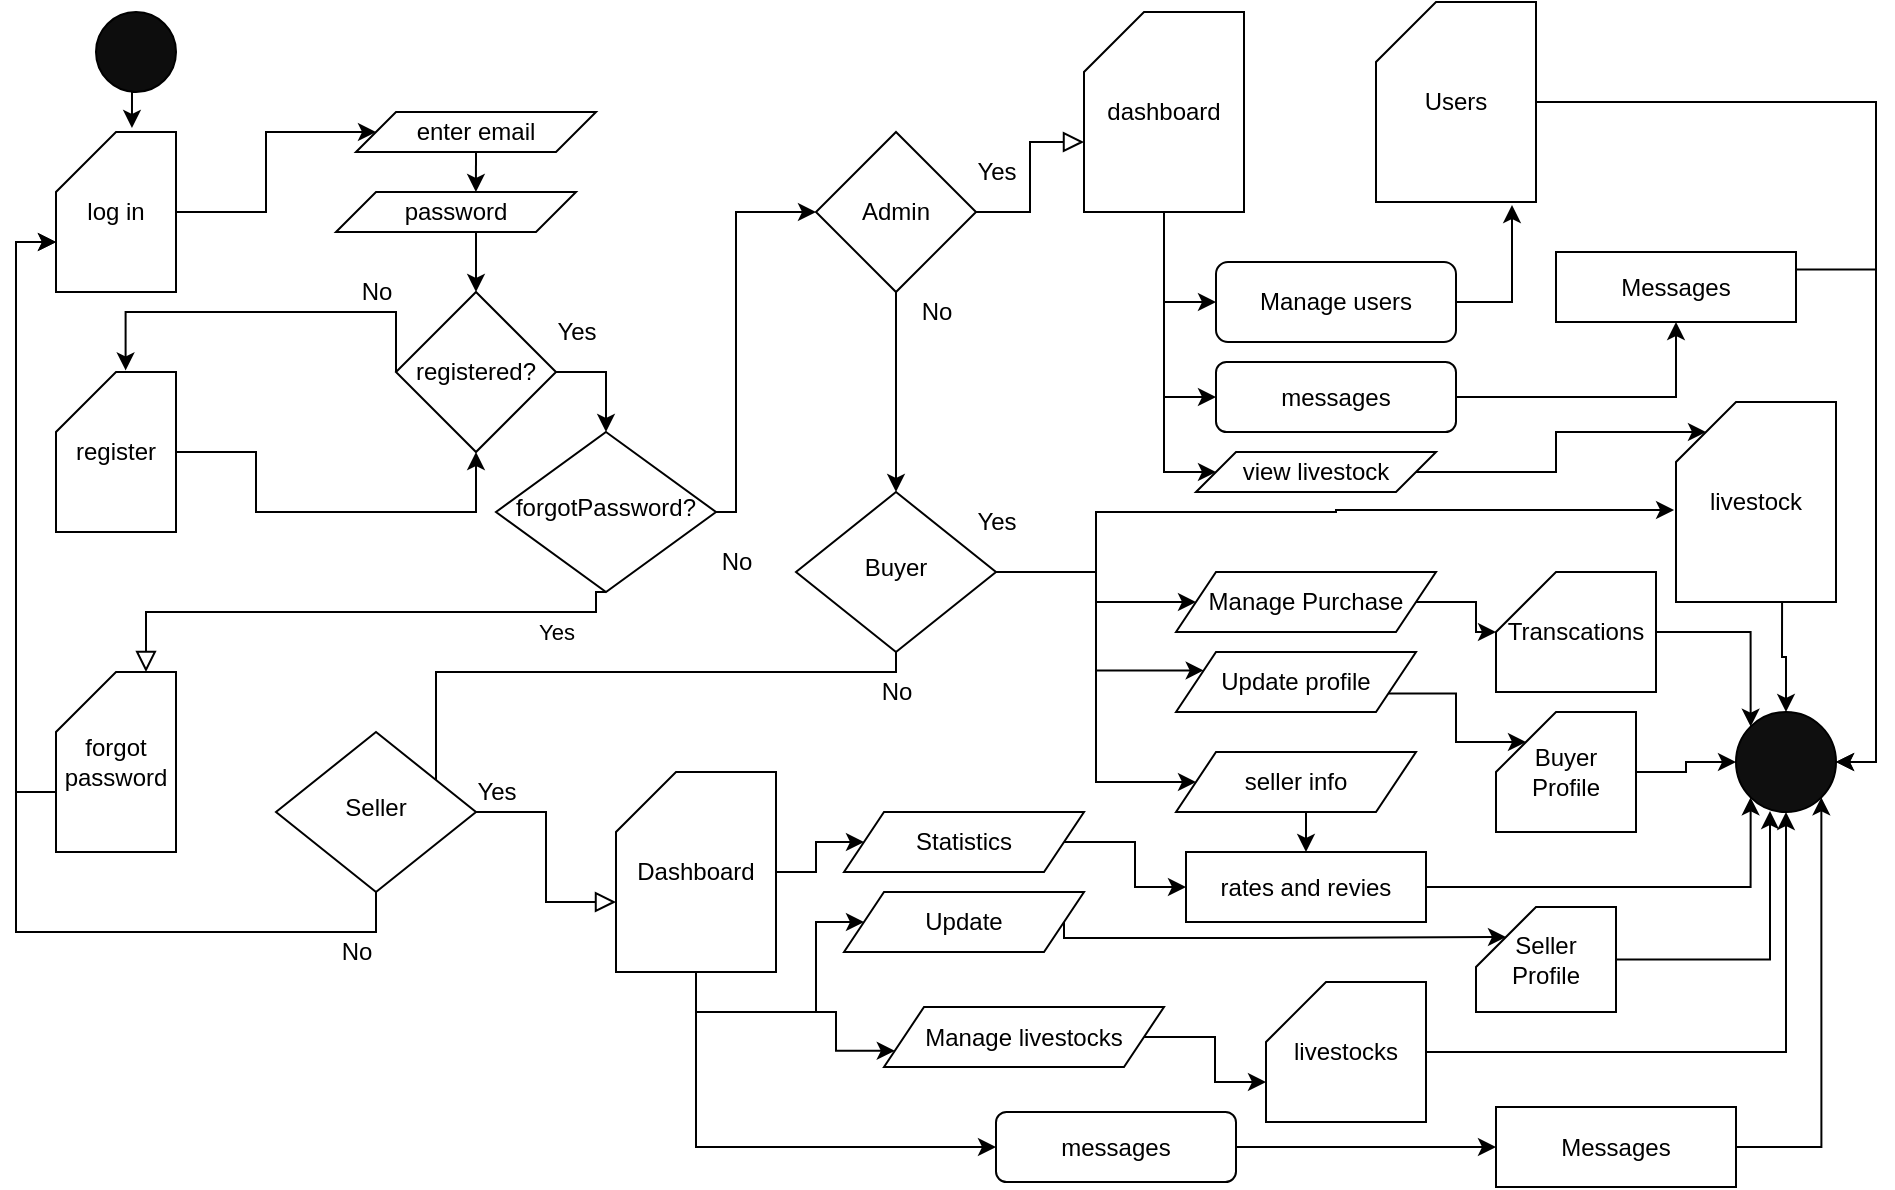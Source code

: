 <mxfile version="20.8.4" type="github">
  <diagram id="C5RBs43oDa-KdzZeNtuy" name="Page-1">
    <mxGraphModel dx="2021" dy="1817" grid="1" gridSize="10" guides="1" tooltips="1" connect="1" arrows="1" fold="1" page="1" pageScale="1" pageWidth="827" pageHeight="1169" math="0" shadow="0">
      <root>
        <mxCell id="WIyWlLk6GJQsqaUBKTNV-0" />
        <mxCell id="WIyWlLk6GJQsqaUBKTNV-1" parent="WIyWlLk6GJQsqaUBKTNV-0" />
        <mxCell id="WIyWlLk6GJQsqaUBKTNV-4" value="Yes" style="rounded=0;html=1;jettySize=auto;orthogonalLoop=1;fontSize=11;endArrow=block;endFill=0;endSize=8;strokeWidth=1;shadow=0;labelBackgroundColor=none;edgeStyle=orthogonalEdgeStyle;exitX=0.5;exitY=1;exitDx=0;exitDy=0;entryX=0;entryY=0;entryDx=45;entryDy=0;entryPerimeter=0;" parent="WIyWlLk6GJQsqaUBKTNV-1" source="WIyWlLk6GJQsqaUBKTNV-6" target="cfvunwlI__XYZbPNiBIo-22" edge="1">
          <mxGeometry x="-0.741" y="10" relative="1" as="geometry">
            <mxPoint as="offset" />
            <Array as="points">
              <mxPoint x="130" y="300" />
              <mxPoint x="-95" y="300" />
            </Array>
          </mxGeometry>
        </mxCell>
        <mxCell id="WIyWlLk6GJQsqaUBKTNV-5" value="" style="edgeStyle=orthogonalEdgeStyle;rounded=0;html=1;jettySize=auto;orthogonalLoop=1;fontSize=11;endArrow=block;endFill=0;endSize=8;strokeWidth=1;shadow=0;labelBackgroundColor=none;entryX=0;entryY=0;entryDx=0;entryDy=65;entryPerimeter=0;exitX=1;exitY=0.5;exitDx=0;exitDy=0;startArrow=none;" parent="WIyWlLk6GJQsqaUBKTNV-1" source="cfvunwlI__XYZbPNiBIo-23" target="cfvunwlI__XYZbPNiBIo-4" edge="1">
          <mxGeometry y="10" relative="1" as="geometry">
            <mxPoint as="offset" />
            <mxPoint x="240" y="220" as="sourcePoint" />
            <mxPoint x="340" y="150" as="targetPoint" />
          </mxGeometry>
        </mxCell>
        <mxCell id="cfvunwlI__XYZbPNiBIo-25" style="edgeStyle=orthogonalEdgeStyle;rounded=0;orthogonalLoop=1;jettySize=auto;html=1;exitX=1;exitY=0.5;exitDx=0;exitDy=0;entryX=0;entryY=0.5;entryDx=0;entryDy=0;" edge="1" parent="WIyWlLk6GJQsqaUBKTNV-1" source="WIyWlLk6GJQsqaUBKTNV-6" target="cfvunwlI__XYZbPNiBIo-23">
          <mxGeometry relative="1" as="geometry">
            <Array as="points">
              <mxPoint x="200" y="250" />
              <mxPoint x="200" y="100" />
            </Array>
          </mxGeometry>
        </mxCell>
        <mxCell id="WIyWlLk6GJQsqaUBKTNV-6" value="forgotPassword?" style="rhombus;whiteSpace=wrap;html=1;shadow=0;fontFamily=Helvetica;fontSize=12;align=center;strokeWidth=1;spacing=6;spacingTop=-4;" parent="WIyWlLk6GJQsqaUBKTNV-1" vertex="1">
          <mxGeometry x="80" y="210" width="110" height="80" as="geometry" />
        </mxCell>
        <mxCell id="WIyWlLk6GJQsqaUBKTNV-8" value="" style="rounded=0;html=1;jettySize=auto;orthogonalLoop=1;fontSize=11;endArrow=block;endFill=0;endSize=8;strokeWidth=1;shadow=0;labelBackgroundColor=none;edgeStyle=orthogonalEdgeStyle;startArrow=none;entryX=0;entryY=0;entryDx=0;entryDy=65;entryPerimeter=0;" parent="WIyWlLk6GJQsqaUBKTNV-1" source="cfvunwlI__XYZbPNiBIo-2" target="cfvunwlI__XYZbPNiBIo-49" edge="1">
          <mxGeometry x="0.333" y="20" relative="1" as="geometry">
            <mxPoint as="offset" />
            <mxPoint x="250" y="430" as="targetPoint" />
          </mxGeometry>
        </mxCell>
        <mxCell id="cfvunwlI__XYZbPNiBIo-64" style="edgeStyle=orthogonalEdgeStyle;rounded=0;orthogonalLoop=1;jettySize=auto;html=1;exitX=1;exitY=0.5;exitDx=0;exitDy=0;entryX=-0.012;entryY=0.54;entryDx=0;entryDy=0;entryPerimeter=0;" edge="1" parent="WIyWlLk6GJQsqaUBKTNV-1" source="WIyWlLk6GJQsqaUBKTNV-10" target="cfvunwlI__XYZbPNiBIo-44">
          <mxGeometry relative="1" as="geometry">
            <mxPoint x="440" y="262.5" as="targetPoint" />
            <Array as="points">
              <mxPoint x="380" y="280" />
              <mxPoint x="380" y="250" />
              <mxPoint x="500" y="250" />
              <mxPoint x="500" y="249" />
            </Array>
          </mxGeometry>
        </mxCell>
        <mxCell id="cfvunwlI__XYZbPNiBIo-93" style="edgeStyle=orthogonalEdgeStyle;rounded=0;orthogonalLoop=1;jettySize=auto;html=1;exitX=1;exitY=0.5;exitDx=0;exitDy=0;entryX=0;entryY=0.5;entryDx=0;entryDy=0;" edge="1" parent="WIyWlLk6GJQsqaUBKTNV-1" source="WIyWlLk6GJQsqaUBKTNV-10" target="cfvunwlI__XYZbPNiBIo-92">
          <mxGeometry relative="1" as="geometry">
            <Array as="points">
              <mxPoint x="380" y="280" />
              <mxPoint x="380" y="295" />
            </Array>
          </mxGeometry>
        </mxCell>
        <mxCell id="cfvunwlI__XYZbPNiBIo-120" style="edgeStyle=orthogonalEdgeStyle;rounded=0;orthogonalLoop=1;jettySize=auto;html=1;exitX=1;exitY=0.5;exitDx=0;exitDy=0;entryX=0;entryY=0.5;entryDx=0;entryDy=0;" edge="1" parent="WIyWlLk6GJQsqaUBKTNV-1" source="WIyWlLk6GJQsqaUBKTNV-10" target="cfvunwlI__XYZbPNiBIo-102">
          <mxGeometry relative="1" as="geometry">
            <Array as="points">
              <mxPoint x="380" y="280" />
              <mxPoint x="380" y="385" />
            </Array>
          </mxGeometry>
        </mxCell>
        <mxCell id="cfvunwlI__XYZbPNiBIo-121" style="edgeStyle=orthogonalEdgeStyle;rounded=0;orthogonalLoop=1;jettySize=auto;html=1;exitX=1;exitY=0.5;exitDx=0;exitDy=0;entryX=0;entryY=0.25;entryDx=0;entryDy=0;" edge="1" parent="WIyWlLk6GJQsqaUBKTNV-1" source="WIyWlLk6GJQsqaUBKTNV-10" target="cfvunwlI__XYZbPNiBIo-101">
          <mxGeometry relative="1" as="geometry">
            <Array as="points">
              <mxPoint x="380" y="280" />
              <mxPoint x="380" y="329" />
            </Array>
          </mxGeometry>
        </mxCell>
        <mxCell id="WIyWlLk6GJQsqaUBKTNV-10" value="Buyer" style="rhombus;whiteSpace=wrap;html=1;shadow=0;fontFamily=Helvetica;fontSize=12;align=center;strokeWidth=1;spacing=6;spacingTop=-4;" parent="WIyWlLk6GJQsqaUBKTNV-1" vertex="1">
          <mxGeometry x="230" y="240" width="100" height="80" as="geometry" />
        </mxCell>
        <mxCell id="cfvunwlI__XYZbPNiBIo-1" style="edgeStyle=orthogonalEdgeStyle;rounded=0;orthogonalLoop=1;jettySize=auto;html=1;entryX=0;entryY=0.5;entryDx=0;entryDy=0;" edge="1" parent="WIyWlLk6GJQsqaUBKTNV-1" source="cfvunwlI__XYZbPNiBIo-0" target="cfvunwlI__XYZbPNiBIo-7">
          <mxGeometry relative="1" as="geometry">
            <mxPoint x="60" y="60" as="targetPoint" />
          </mxGeometry>
        </mxCell>
        <mxCell id="cfvunwlI__XYZbPNiBIo-0" value="log in" style="shape=card;whiteSpace=wrap;html=1;" vertex="1" parent="WIyWlLk6GJQsqaUBKTNV-1">
          <mxGeometry x="-140" y="60" width="60" height="80" as="geometry" />
        </mxCell>
        <mxCell id="cfvunwlI__XYZbPNiBIo-34" style="edgeStyle=orthogonalEdgeStyle;rounded=0;orthogonalLoop=1;jettySize=auto;html=1;exitX=1;exitY=0.5;exitDx=0;exitDy=0;entryX=0.85;entryY=1.015;entryDx=0;entryDy=0;entryPerimeter=0;" edge="1" parent="WIyWlLk6GJQsqaUBKTNV-1" source="cfvunwlI__XYZbPNiBIo-3" target="cfvunwlI__XYZbPNiBIo-28">
          <mxGeometry relative="1" as="geometry" />
        </mxCell>
        <mxCell id="cfvunwlI__XYZbPNiBIo-3" value="Manage users" style="rounded=1;whiteSpace=wrap;html=1;fontSize=12;glass=0;strokeWidth=1;shadow=0;" vertex="1" parent="WIyWlLk6GJQsqaUBKTNV-1">
          <mxGeometry x="440" y="125" width="120" height="40" as="geometry" />
        </mxCell>
        <mxCell id="cfvunwlI__XYZbPNiBIo-5" style="edgeStyle=orthogonalEdgeStyle;rounded=0;orthogonalLoop=1;jettySize=auto;html=1;entryX=0;entryY=0.5;entryDx=0;entryDy=0;exitX=0.5;exitY=1;exitDx=0;exitDy=0;exitPerimeter=0;" edge="1" parent="WIyWlLk6GJQsqaUBKTNV-1" source="cfvunwlI__XYZbPNiBIo-4" target="cfvunwlI__XYZbPNiBIo-3">
          <mxGeometry relative="1" as="geometry">
            <Array as="points">
              <mxPoint x="414" y="145" />
            </Array>
          </mxGeometry>
        </mxCell>
        <mxCell id="cfvunwlI__XYZbPNiBIo-43" style="edgeStyle=orthogonalEdgeStyle;rounded=0;orthogonalLoop=1;jettySize=auto;html=1;exitX=0.5;exitY=1;exitDx=0;exitDy=0;exitPerimeter=0;entryX=0;entryY=0.5;entryDx=0;entryDy=0;" edge="1" parent="WIyWlLk6GJQsqaUBKTNV-1" source="cfvunwlI__XYZbPNiBIo-4" target="cfvunwlI__XYZbPNiBIo-36">
          <mxGeometry relative="1" as="geometry" />
        </mxCell>
        <mxCell id="cfvunwlI__XYZbPNiBIo-133" style="edgeStyle=orthogonalEdgeStyle;rounded=0;orthogonalLoop=1;jettySize=auto;html=1;exitX=0.5;exitY=1;exitDx=0;exitDy=0;exitPerimeter=0;entryX=0;entryY=0.5;entryDx=0;entryDy=0;" edge="1" parent="WIyWlLk6GJQsqaUBKTNV-1" source="cfvunwlI__XYZbPNiBIo-4" target="cfvunwlI__XYZbPNiBIo-130">
          <mxGeometry relative="1" as="geometry">
            <Array as="points">
              <mxPoint x="414" y="230" />
            </Array>
          </mxGeometry>
        </mxCell>
        <mxCell id="cfvunwlI__XYZbPNiBIo-4" value="dashboard" style="shape=card;whiteSpace=wrap;html=1;" vertex="1" parent="WIyWlLk6GJQsqaUBKTNV-1">
          <mxGeometry x="374" width="80" height="100" as="geometry" />
        </mxCell>
        <mxCell id="cfvunwlI__XYZbPNiBIo-14" style="edgeStyle=orthogonalEdgeStyle;rounded=0;orthogonalLoop=1;jettySize=auto;html=1;exitX=0.5;exitY=1;exitDx=0;exitDy=0;entryX=0.583;entryY=0;entryDx=0;entryDy=0;entryPerimeter=0;" edge="1" parent="WIyWlLk6GJQsqaUBKTNV-1" source="cfvunwlI__XYZbPNiBIo-7" target="cfvunwlI__XYZbPNiBIo-12">
          <mxGeometry relative="1" as="geometry" />
        </mxCell>
        <mxCell id="cfvunwlI__XYZbPNiBIo-7" value="enter email" style="shape=parallelogram;perimeter=parallelogramPerimeter;whiteSpace=wrap;html=1;fixedSize=1;" vertex="1" parent="WIyWlLk6GJQsqaUBKTNV-1">
          <mxGeometry x="10" y="50" width="120" height="20" as="geometry" />
        </mxCell>
        <mxCell id="cfvunwlI__XYZbPNiBIo-9" value="" style="rounded=0;html=1;jettySize=auto;orthogonalLoop=1;fontSize=11;endArrow=none;endFill=0;endSize=8;strokeWidth=1;shadow=0;labelBackgroundColor=none;edgeStyle=orthogonalEdgeStyle;" edge="1" parent="WIyWlLk6GJQsqaUBKTNV-1" source="WIyWlLk6GJQsqaUBKTNV-10" target="cfvunwlI__XYZbPNiBIo-2">
          <mxGeometry x="0.333" y="20" relative="1" as="geometry">
            <mxPoint as="offset" />
            <mxPoint x="220" y="370" as="sourcePoint" />
            <mxPoint x="220" y="620" as="targetPoint" />
            <Array as="points">
              <mxPoint x="280" y="330" />
              <mxPoint x="50" y="330" />
            </Array>
          </mxGeometry>
        </mxCell>
        <mxCell id="cfvunwlI__XYZbPNiBIo-81" style="edgeStyle=orthogonalEdgeStyle;rounded=0;orthogonalLoop=1;jettySize=auto;html=1;exitX=0.5;exitY=1;exitDx=0;exitDy=0;entryX=0;entryY=0;entryDx=0;entryDy=55;entryPerimeter=0;" edge="1" parent="WIyWlLk6GJQsqaUBKTNV-1" source="cfvunwlI__XYZbPNiBIo-2" target="cfvunwlI__XYZbPNiBIo-0">
          <mxGeometry relative="1" as="geometry" />
        </mxCell>
        <mxCell id="cfvunwlI__XYZbPNiBIo-2" value="Seller" style="rhombus;whiteSpace=wrap;html=1;shadow=0;fontFamily=Helvetica;fontSize=12;align=center;strokeWidth=1;spacing=6;spacingTop=-4;" vertex="1" parent="WIyWlLk6GJQsqaUBKTNV-1">
          <mxGeometry x="-30" y="360" width="100" height="80" as="geometry" />
        </mxCell>
        <mxCell id="cfvunwlI__XYZbPNiBIo-15" style="edgeStyle=orthogonalEdgeStyle;rounded=0;orthogonalLoop=1;jettySize=auto;html=1;exitX=0.5;exitY=1;exitDx=0;exitDy=0;entryX=0.5;entryY=0;entryDx=0;entryDy=0;" edge="1" parent="WIyWlLk6GJQsqaUBKTNV-1" source="cfvunwlI__XYZbPNiBIo-12" target="cfvunwlI__XYZbPNiBIo-13">
          <mxGeometry relative="1" as="geometry" />
        </mxCell>
        <mxCell id="cfvunwlI__XYZbPNiBIo-12" value="password" style="shape=parallelogram;perimeter=parallelogramPerimeter;whiteSpace=wrap;html=1;fixedSize=1;" vertex="1" parent="WIyWlLk6GJQsqaUBKTNV-1">
          <mxGeometry y="90" width="120" height="20" as="geometry" />
        </mxCell>
        <mxCell id="cfvunwlI__XYZbPNiBIo-17" style="edgeStyle=orthogonalEdgeStyle;rounded=0;orthogonalLoop=1;jettySize=auto;html=1;exitX=0;exitY=0.5;exitDx=0;exitDy=0;entryX=0.58;entryY=-0.01;entryDx=0;entryDy=0;entryPerimeter=0;" edge="1" parent="WIyWlLk6GJQsqaUBKTNV-1" source="cfvunwlI__XYZbPNiBIo-13" target="cfvunwlI__XYZbPNiBIo-16">
          <mxGeometry relative="1" as="geometry">
            <Array as="points">
              <mxPoint x="30" y="150" />
              <mxPoint x="-105" y="150" />
            </Array>
          </mxGeometry>
        </mxCell>
        <mxCell id="cfvunwlI__XYZbPNiBIo-18" style="edgeStyle=orthogonalEdgeStyle;rounded=0;orthogonalLoop=1;jettySize=auto;html=1;exitX=1;exitY=0.5;exitDx=0;exitDy=0;entryX=0.5;entryY=0;entryDx=0;entryDy=0;" edge="1" parent="WIyWlLk6GJQsqaUBKTNV-1" source="cfvunwlI__XYZbPNiBIo-13" target="WIyWlLk6GJQsqaUBKTNV-6">
          <mxGeometry relative="1" as="geometry" />
        </mxCell>
        <mxCell id="cfvunwlI__XYZbPNiBIo-13" value="registered?" style="rhombus;whiteSpace=wrap;html=1;" vertex="1" parent="WIyWlLk6GJQsqaUBKTNV-1">
          <mxGeometry x="30" y="140" width="80" height="80" as="geometry" />
        </mxCell>
        <mxCell id="cfvunwlI__XYZbPNiBIo-19" style="edgeStyle=orthogonalEdgeStyle;rounded=0;orthogonalLoop=1;jettySize=auto;html=1;exitX=1;exitY=0.5;exitDx=0;exitDy=0;exitPerimeter=0;entryX=0.5;entryY=1;entryDx=0;entryDy=0;" edge="1" parent="WIyWlLk6GJQsqaUBKTNV-1" source="cfvunwlI__XYZbPNiBIo-16" target="cfvunwlI__XYZbPNiBIo-13">
          <mxGeometry relative="1" as="geometry">
            <Array as="points">
              <mxPoint x="-40" y="220" />
              <mxPoint x="-40" y="250" />
              <mxPoint x="70" y="250" />
            </Array>
          </mxGeometry>
        </mxCell>
        <mxCell id="cfvunwlI__XYZbPNiBIo-16" value="register" style="shape=card;whiteSpace=wrap;html=1;" vertex="1" parent="WIyWlLk6GJQsqaUBKTNV-1">
          <mxGeometry x="-140" y="180" width="60" height="80" as="geometry" />
        </mxCell>
        <mxCell id="cfvunwlI__XYZbPNiBIo-119" style="edgeStyle=orthogonalEdgeStyle;rounded=0;orthogonalLoop=1;jettySize=auto;html=1;exitX=0;exitY=0;exitDx=0;exitDy=60;exitPerimeter=0;entryX=0;entryY=0;entryDx=0;entryDy=55;entryPerimeter=0;" edge="1" parent="WIyWlLk6GJQsqaUBKTNV-1" source="cfvunwlI__XYZbPNiBIo-22" target="cfvunwlI__XYZbPNiBIo-0">
          <mxGeometry relative="1" as="geometry" />
        </mxCell>
        <mxCell id="cfvunwlI__XYZbPNiBIo-22" value="forgot password" style="shape=card;whiteSpace=wrap;html=1;" vertex="1" parent="WIyWlLk6GJQsqaUBKTNV-1">
          <mxGeometry x="-140" y="330" width="60" height="90" as="geometry" />
        </mxCell>
        <mxCell id="cfvunwlI__XYZbPNiBIo-30" style="edgeStyle=orthogonalEdgeStyle;rounded=0;orthogonalLoop=1;jettySize=auto;html=1;exitX=0.5;exitY=1;exitDx=0;exitDy=0;entryX=0.5;entryY=0;entryDx=0;entryDy=0;" edge="1" parent="WIyWlLk6GJQsqaUBKTNV-1" source="cfvunwlI__XYZbPNiBIo-23" target="WIyWlLk6GJQsqaUBKTNV-10">
          <mxGeometry relative="1" as="geometry" />
        </mxCell>
        <mxCell id="cfvunwlI__XYZbPNiBIo-23" value="Admin" style="rhombus;whiteSpace=wrap;html=1;" vertex="1" parent="WIyWlLk6GJQsqaUBKTNV-1">
          <mxGeometry x="240" y="60" width="80" height="80" as="geometry" />
        </mxCell>
        <mxCell id="cfvunwlI__XYZbPNiBIo-26" value="No" style="text;html=1;align=center;verticalAlign=middle;resizable=0;points=[];autosize=1;strokeColor=none;fillColor=none;" vertex="1" parent="WIyWlLk6GJQsqaUBKTNV-1">
          <mxGeometry y="125" width="40" height="30" as="geometry" />
        </mxCell>
        <mxCell id="cfvunwlI__XYZbPNiBIo-27" value="No" style="text;html=1;align=center;verticalAlign=middle;resizable=0;points=[];autosize=1;strokeColor=none;fillColor=none;" vertex="1" parent="WIyWlLk6GJQsqaUBKTNV-1">
          <mxGeometry x="180" y="260" width="40" height="30" as="geometry" />
        </mxCell>
        <mxCell id="cfvunwlI__XYZbPNiBIo-118" style="edgeStyle=orthogonalEdgeStyle;rounded=0;orthogonalLoop=1;jettySize=auto;html=1;exitX=1;exitY=0.5;exitDx=0;exitDy=0;exitPerimeter=0;entryX=1;entryY=0.5;entryDx=0;entryDy=0;" edge="1" parent="WIyWlLk6GJQsqaUBKTNV-1" source="cfvunwlI__XYZbPNiBIo-28" target="cfvunwlI__XYZbPNiBIo-108">
          <mxGeometry relative="1" as="geometry" />
        </mxCell>
        <mxCell id="cfvunwlI__XYZbPNiBIo-28" value="Users" style="shape=card;whiteSpace=wrap;html=1;" vertex="1" parent="WIyWlLk6GJQsqaUBKTNV-1">
          <mxGeometry x="520" y="-5" width="80" height="100" as="geometry" />
        </mxCell>
        <mxCell id="cfvunwlI__XYZbPNiBIo-31" value="No" style="text;html=1;align=center;verticalAlign=middle;resizable=0;points=[];autosize=1;strokeColor=none;fillColor=none;" vertex="1" parent="WIyWlLk6GJQsqaUBKTNV-1">
          <mxGeometry x="280" y="135" width="40" height="30" as="geometry" />
        </mxCell>
        <mxCell id="cfvunwlI__XYZbPNiBIo-32" value="Yes" style="text;html=1;align=center;verticalAlign=middle;resizable=0;points=[];autosize=1;strokeColor=none;fillColor=none;" vertex="1" parent="WIyWlLk6GJQsqaUBKTNV-1">
          <mxGeometry x="310" y="65" width="40" height="30" as="geometry" />
        </mxCell>
        <mxCell id="cfvunwlI__XYZbPNiBIo-110" style="edgeStyle=orthogonalEdgeStyle;rounded=0;orthogonalLoop=1;jettySize=auto;html=1;exitX=1;exitY=0.25;exitDx=0;exitDy=0;entryX=1;entryY=0.5;entryDx=0;entryDy=0;" edge="1" parent="WIyWlLk6GJQsqaUBKTNV-1" source="cfvunwlI__XYZbPNiBIo-35" target="cfvunwlI__XYZbPNiBIo-108">
          <mxGeometry relative="1" as="geometry" />
        </mxCell>
        <mxCell id="cfvunwlI__XYZbPNiBIo-35" value="Messages" style="rounded=0;whiteSpace=wrap;html=1;" vertex="1" parent="WIyWlLk6GJQsqaUBKTNV-1">
          <mxGeometry x="610" y="120" width="120" height="35" as="geometry" />
        </mxCell>
        <mxCell id="cfvunwlI__XYZbPNiBIo-40" style="edgeStyle=orthogonalEdgeStyle;rounded=0;orthogonalLoop=1;jettySize=auto;html=1;exitX=1;exitY=0.5;exitDx=0;exitDy=0;" edge="1" parent="WIyWlLk6GJQsqaUBKTNV-1" source="cfvunwlI__XYZbPNiBIo-36" target="cfvunwlI__XYZbPNiBIo-35">
          <mxGeometry relative="1" as="geometry" />
        </mxCell>
        <mxCell id="cfvunwlI__XYZbPNiBIo-36" value="messages" style="rounded=1;whiteSpace=wrap;html=1;" vertex="1" parent="WIyWlLk6GJQsqaUBKTNV-1">
          <mxGeometry x="440" y="175" width="120" height="35" as="geometry" />
        </mxCell>
        <mxCell id="cfvunwlI__XYZbPNiBIo-109" style="edgeStyle=orthogonalEdgeStyle;rounded=0;orthogonalLoop=1;jettySize=auto;html=1;exitX=0.663;exitY=0.99;exitDx=0;exitDy=0;exitPerimeter=0;entryX=0.5;entryY=0;entryDx=0;entryDy=0;" edge="1" parent="WIyWlLk6GJQsqaUBKTNV-1" source="cfvunwlI__XYZbPNiBIo-44" target="cfvunwlI__XYZbPNiBIo-108">
          <mxGeometry relative="1" as="geometry" />
        </mxCell>
        <mxCell id="cfvunwlI__XYZbPNiBIo-44" value="livestock" style="shape=card;whiteSpace=wrap;html=1;" vertex="1" parent="WIyWlLk6GJQsqaUBKTNV-1">
          <mxGeometry x="670" y="195" width="80" height="100" as="geometry" />
        </mxCell>
        <mxCell id="cfvunwlI__XYZbPNiBIo-46" value="Yes" style="text;html=1;align=center;verticalAlign=middle;resizable=0;points=[];autosize=1;strokeColor=none;fillColor=none;" vertex="1" parent="WIyWlLk6GJQsqaUBKTNV-1">
          <mxGeometry x="310" y="240" width="40" height="30" as="geometry" />
        </mxCell>
        <mxCell id="cfvunwlI__XYZbPNiBIo-63" style="edgeStyle=orthogonalEdgeStyle;rounded=0;orthogonalLoop=1;jettySize=auto;html=1;exitX=0.5;exitY=1;exitDx=0;exitDy=0;exitPerimeter=0;" edge="1" parent="WIyWlLk6GJQsqaUBKTNV-1" source="cfvunwlI__XYZbPNiBIo-49" target="cfvunwlI__XYZbPNiBIo-53">
          <mxGeometry relative="1" as="geometry" />
        </mxCell>
        <mxCell id="cfvunwlI__XYZbPNiBIo-68" style="edgeStyle=orthogonalEdgeStyle;rounded=0;orthogonalLoop=1;jettySize=auto;html=1;exitX=0.5;exitY=1;exitDx=0;exitDy=0;exitPerimeter=0;entryX=0;entryY=0.5;entryDx=0;entryDy=0;" edge="1" parent="WIyWlLk6GJQsqaUBKTNV-1" source="cfvunwlI__XYZbPNiBIo-49" target="cfvunwlI__XYZbPNiBIo-66">
          <mxGeometry relative="1" as="geometry" />
        </mxCell>
        <mxCell id="cfvunwlI__XYZbPNiBIo-87" style="edgeStyle=orthogonalEdgeStyle;rounded=0;orthogonalLoop=1;jettySize=auto;html=1;exitX=1;exitY=0.5;exitDx=0;exitDy=0;exitPerimeter=0;entryX=0;entryY=0.5;entryDx=0;entryDy=0;" edge="1" parent="WIyWlLk6GJQsqaUBKTNV-1" source="cfvunwlI__XYZbPNiBIo-49" target="cfvunwlI__XYZbPNiBIo-74">
          <mxGeometry relative="1" as="geometry" />
        </mxCell>
        <mxCell id="cfvunwlI__XYZbPNiBIo-124" style="edgeStyle=orthogonalEdgeStyle;rounded=0;orthogonalLoop=1;jettySize=auto;html=1;exitX=0.5;exitY=1;exitDx=0;exitDy=0;exitPerimeter=0;entryX=0;entryY=0.75;entryDx=0;entryDy=0;" edge="1" parent="WIyWlLk6GJQsqaUBKTNV-1" source="cfvunwlI__XYZbPNiBIo-49" target="cfvunwlI__XYZbPNiBIo-123">
          <mxGeometry relative="1" as="geometry">
            <Array as="points">
              <mxPoint x="180" y="500" />
              <mxPoint x="250" y="500" />
              <mxPoint x="250" y="519" />
            </Array>
          </mxGeometry>
        </mxCell>
        <mxCell id="cfvunwlI__XYZbPNiBIo-49" value="Dashboard" style="shape=card;whiteSpace=wrap;html=1;" vertex="1" parent="WIyWlLk6GJQsqaUBKTNV-1">
          <mxGeometry x="140" y="380" width="80" height="100" as="geometry" />
        </mxCell>
        <mxCell id="cfvunwlI__XYZbPNiBIo-128" style="edgeStyle=orthogonalEdgeStyle;rounded=0;orthogonalLoop=1;jettySize=auto;html=1;exitX=1;exitY=0.5;exitDx=0;exitDy=0;entryX=0;entryY=0;entryDx=15;entryDy=15;entryPerimeter=0;" edge="1" parent="WIyWlLk6GJQsqaUBKTNV-1" source="cfvunwlI__XYZbPNiBIo-53" target="cfvunwlI__XYZbPNiBIo-127">
          <mxGeometry relative="1" as="geometry">
            <Array as="points">
              <mxPoint x="364" y="463" />
              <mxPoint x="472" y="463" />
            </Array>
          </mxGeometry>
        </mxCell>
        <mxCell id="cfvunwlI__XYZbPNiBIo-53" value="Update" style="shape=parallelogram;perimeter=parallelogramPerimeter;whiteSpace=wrap;html=1;fixedSize=1;" vertex="1" parent="WIyWlLk6GJQsqaUBKTNV-1">
          <mxGeometry x="254" y="440" width="120" height="30" as="geometry" />
        </mxCell>
        <mxCell id="cfvunwlI__XYZbPNiBIo-113" style="edgeStyle=orthogonalEdgeStyle;rounded=0;orthogonalLoop=1;jettySize=auto;html=1;exitX=1;exitY=0.5;exitDx=0;exitDy=0;entryX=0;entryY=1;entryDx=0;entryDy=0;" edge="1" parent="WIyWlLk6GJQsqaUBKTNV-1" source="cfvunwlI__XYZbPNiBIo-56" target="cfvunwlI__XYZbPNiBIo-108">
          <mxGeometry relative="1" as="geometry" />
        </mxCell>
        <mxCell id="cfvunwlI__XYZbPNiBIo-56" value="rates and revies" style="rounded=0;whiteSpace=wrap;html=1;" vertex="1" parent="WIyWlLk6GJQsqaUBKTNV-1">
          <mxGeometry x="425" y="420" width="120" height="35" as="geometry" />
        </mxCell>
        <mxCell id="cfvunwlI__XYZbPNiBIo-70" style="edgeStyle=orthogonalEdgeStyle;rounded=0;orthogonalLoop=1;jettySize=auto;html=1;exitX=1;exitY=0.5;exitDx=0;exitDy=0;entryX=0;entryY=0.5;entryDx=0;entryDy=0;" edge="1" parent="WIyWlLk6GJQsqaUBKTNV-1" source="cfvunwlI__XYZbPNiBIo-66" target="cfvunwlI__XYZbPNiBIo-67">
          <mxGeometry relative="1" as="geometry" />
        </mxCell>
        <mxCell id="cfvunwlI__XYZbPNiBIo-66" value="messages" style="rounded=1;whiteSpace=wrap;html=1;" vertex="1" parent="WIyWlLk6GJQsqaUBKTNV-1">
          <mxGeometry x="330" y="550" width="120" height="35" as="geometry" />
        </mxCell>
        <mxCell id="cfvunwlI__XYZbPNiBIo-112" style="edgeStyle=orthogonalEdgeStyle;rounded=0;orthogonalLoop=1;jettySize=auto;html=1;exitX=1;exitY=0.5;exitDx=0;exitDy=0;entryX=1;entryY=1;entryDx=0;entryDy=0;" edge="1" parent="WIyWlLk6GJQsqaUBKTNV-1" source="cfvunwlI__XYZbPNiBIo-67" target="cfvunwlI__XYZbPNiBIo-108">
          <mxGeometry relative="1" as="geometry" />
        </mxCell>
        <mxCell id="cfvunwlI__XYZbPNiBIo-67" value="Messages" style="rounded=0;whiteSpace=wrap;html=1;" vertex="1" parent="WIyWlLk6GJQsqaUBKTNV-1">
          <mxGeometry x="580" y="547.5" width="120" height="40" as="geometry" />
        </mxCell>
        <mxCell id="cfvunwlI__XYZbPNiBIo-76" style="edgeStyle=orthogonalEdgeStyle;rounded=0;orthogonalLoop=1;jettySize=auto;html=1;exitX=1;exitY=0.5;exitDx=0;exitDy=0;" edge="1" parent="WIyWlLk6GJQsqaUBKTNV-1" source="cfvunwlI__XYZbPNiBIo-74" target="cfvunwlI__XYZbPNiBIo-56">
          <mxGeometry relative="1" as="geometry" />
        </mxCell>
        <mxCell id="cfvunwlI__XYZbPNiBIo-74" value="Statistics" style="shape=parallelogram;perimeter=parallelogramPerimeter;whiteSpace=wrap;html=1;fixedSize=1;" vertex="1" parent="WIyWlLk6GJQsqaUBKTNV-1">
          <mxGeometry x="254" y="400" width="120" height="30" as="geometry" />
        </mxCell>
        <mxCell id="cfvunwlI__XYZbPNiBIo-77" value="No" style="text;html=1;align=center;verticalAlign=middle;resizable=0;points=[];autosize=1;strokeColor=none;fillColor=none;" vertex="1" parent="WIyWlLk6GJQsqaUBKTNV-1">
          <mxGeometry x="260" y="325" width="40" height="30" as="geometry" />
        </mxCell>
        <mxCell id="cfvunwlI__XYZbPNiBIo-78" value="Yes" style="text;html=1;align=center;verticalAlign=middle;resizable=0;points=[];autosize=1;strokeColor=none;fillColor=none;" vertex="1" parent="WIyWlLk6GJQsqaUBKTNV-1">
          <mxGeometry x="100" y="145" width="40" height="30" as="geometry" />
        </mxCell>
        <mxCell id="cfvunwlI__XYZbPNiBIo-80" style="edgeStyle=orthogonalEdgeStyle;rounded=0;orthogonalLoop=1;jettySize=auto;html=1;exitX=0.5;exitY=1;exitDx=0;exitDy=0;entryX=0.633;entryY=-0.025;entryDx=0;entryDy=0;entryPerimeter=0;" edge="1" parent="WIyWlLk6GJQsqaUBKTNV-1" source="cfvunwlI__XYZbPNiBIo-79" target="cfvunwlI__XYZbPNiBIo-0">
          <mxGeometry relative="1" as="geometry" />
        </mxCell>
        <mxCell id="cfvunwlI__XYZbPNiBIo-79" value="" style="ellipse;whiteSpace=wrap;html=1;aspect=fixed;fillColor=#0D0D0D;" vertex="1" parent="WIyWlLk6GJQsqaUBKTNV-1">
          <mxGeometry x="-120" width="40" height="40" as="geometry" />
        </mxCell>
        <mxCell id="cfvunwlI__XYZbPNiBIo-83" value="Yes" style="text;html=1;align=center;verticalAlign=middle;resizable=0;points=[];autosize=1;strokeColor=none;fillColor=none;" vertex="1" parent="WIyWlLk6GJQsqaUBKTNV-1">
          <mxGeometry x="60" y="375" width="40" height="30" as="geometry" />
        </mxCell>
        <mxCell id="cfvunwlI__XYZbPNiBIo-100" style="edgeStyle=orthogonalEdgeStyle;rounded=0;orthogonalLoop=1;jettySize=auto;html=1;exitX=1;exitY=0.5;exitDx=0;exitDy=0;entryX=0;entryY=0;entryDx=0;entryDy=30;entryPerimeter=0;" edge="1" parent="WIyWlLk6GJQsqaUBKTNV-1" source="cfvunwlI__XYZbPNiBIo-92" target="cfvunwlI__XYZbPNiBIo-94">
          <mxGeometry relative="1" as="geometry" />
        </mxCell>
        <mxCell id="cfvunwlI__XYZbPNiBIo-92" value="Manage Purchase" style="shape=parallelogram;perimeter=parallelogramPerimeter;whiteSpace=wrap;html=1;fixedSize=1;" vertex="1" parent="WIyWlLk6GJQsqaUBKTNV-1">
          <mxGeometry x="420" y="280" width="130" height="30" as="geometry" />
        </mxCell>
        <mxCell id="cfvunwlI__XYZbPNiBIo-114" style="edgeStyle=orthogonalEdgeStyle;rounded=0;orthogonalLoop=1;jettySize=auto;html=1;exitX=1;exitY=0.5;exitDx=0;exitDy=0;exitPerimeter=0;entryX=0;entryY=0;entryDx=0;entryDy=0;" edge="1" parent="WIyWlLk6GJQsqaUBKTNV-1" source="cfvunwlI__XYZbPNiBIo-94" target="cfvunwlI__XYZbPNiBIo-108">
          <mxGeometry relative="1" as="geometry" />
        </mxCell>
        <mxCell id="cfvunwlI__XYZbPNiBIo-94" value="Transcations" style="shape=card;whiteSpace=wrap;html=1;" vertex="1" parent="WIyWlLk6GJQsqaUBKTNV-1">
          <mxGeometry x="580" y="280" width="80" height="60" as="geometry" />
        </mxCell>
        <mxCell id="cfvunwlI__XYZbPNiBIo-96" value="No" style="text;html=1;align=center;verticalAlign=middle;resizable=0;points=[];autosize=1;strokeColor=none;fillColor=none;" vertex="1" parent="WIyWlLk6GJQsqaUBKTNV-1">
          <mxGeometry x="-10" y="455" width="40" height="30" as="geometry" />
        </mxCell>
        <mxCell id="cfvunwlI__XYZbPNiBIo-116" style="edgeStyle=orthogonalEdgeStyle;rounded=0;orthogonalLoop=1;jettySize=auto;html=1;exitX=1;exitY=0.75;exitDx=0;exitDy=0;entryX=0;entryY=0;entryDx=15;entryDy=15;entryPerimeter=0;" edge="1" parent="WIyWlLk6GJQsqaUBKTNV-1" source="cfvunwlI__XYZbPNiBIo-101" target="cfvunwlI__XYZbPNiBIo-115">
          <mxGeometry relative="1" as="geometry" />
        </mxCell>
        <mxCell id="cfvunwlI__XYZbPNiBIo-101" value="Update profile" style="shape=parallelogram;perimeter=parallelogramPerimeter;whiteSpace=wrap;html=1;fixedSize=1;" vertex="1" parent="WIyWlLk6GJQsqaUBKTNV-1">
          <mxGeometry x="420" y="320" width="120" height="30" as="geometry" />
        </mxCell>
        <mxCell id="cfvunwlI__XYZbPNiBIo-106" style="edgeStyle=orthogonalEdgeStyle;rounded=0;orthogonalLoop=1;jettySize=auto;html=1;exitX=0.5;exitY=1;exitDx=0;exitDy=0;entryX=0.5;entryY=0;entryDx=0;entryDy=0;" edge="1" parent="WIyWlLk6GJQsqaUBKTNV-1" source="cfvunwlI__XYZbPNiBIo-102" target="cfvunwlI__XYZbPNiBIo-56">
          <mxGeometry relative="1" as="geometry" />
        </mxCell>
        <mxCell id="cfvunwlI__XYZbPNiBIo-102" value="seller info" style="shape=parallelogram;perimeter=parallelogramPerimeter;whiteSpace=wrap;html=1;fixedSize=1;" vertex="1" parent="WIyWlLk6GJQsqaUBKTNV-1">
          <mxGeometry x="420" y="370" width="120" height="30" as="geometry" />
        </mxCell>
        <mxCell id="cfvunwlI__XYZbPNiBIo-108" value="" style="ellipse;whiteSpace=wrap;html=1;aspect=fixed;fillColor=#0F0F0F;" vertex="1" parent="WIyWlLk6GJQsqaUBKTNV-1">
          <mxGeometry x="700" y="350" width="50" height="50" as="geometry" />
        </mxCell>
        <mxCell id="cfvunwlI__XYZbPNiBIo-117" style="edgeStyle=orthogonalEdgeStyle;rounded=0;orthogonalLoop=1;jettySize=auto;html=1;exitX=1;exitY=0.5;exitDx=0;exitDy=0;exitPerimeter=0;entryX=0;entryY=0.5;entryDx=0;entryDy=0;" edge="1" parent="WIyWlLk6GJQsqaUBKTNV-1" source="cfvunwlI__XYZbPNiBIo-115" target="cfvunwlI__XYZbPNiBIo-108">
          <mxGeometry relative="1" as="geometry" />
        </mxCell>
        <mxCell id="cfvunwlI__XYZbPNiBIo-115" value="Buyer Profile" style="shape=card;whiteSpace=wrap;html=1;" vertex="1" parent="WIyWlLk6GJQsqaUBKTNV-1">
          <mxGeometry x="580" y="350" width="70" height="60" as="geometry" />
        </mxCell>
        <mxCell id="cfvunwlI__XYZbPNiBIo-126" style="edgeStyle=orthogonalEdgeStyle;rounded=0;orthogonalLoop=1;jettySize=auto;html=1;exitX=1;exitY=0.5;exitDx=0;exitDy=0;exitPerimeter=0;entryX=0.5;entryY=1;entryDx=0;entryDy=0;" edge="1" parent="WIyWlLk6GJQsqaUBKTNV-1" source="cfvunwlI__XYZbPNiBIo-122" target="cfvunwlI__XYZbPNiBIo-108">
          <mxGeometry relative="1" as="geometry" />
        </mxCell>
        <mxCell id="cfvunwlI__XYZbPNiBIo-122" value="livestocks" style="shape=card;whiteSpace=wrap;html=1;" vertex="1" parent="WIyWlLk6GJQsqaUBKTNV-1">
          <mxGeometry x="465" y="485" width="80" height="70" as="geometry" />
        </mxCell>
        <mxCell id="cfvunwlI__XYZbPNiBIo-125" style="edgeStyle=orthogonalEdgeStyle;rounded=0;orthogonalLoop=1;jettySize=auto;html=1;exitX=1;exitY=0.5;exitDx=0;exitDy=0;entryX=0;entryY=0;entryDx=0;entryDy=50;entryPerimeter=0;" edge="1" parent="WIyWlLk6GJQsqaUBKTNV-1" source="cfvunwlI__XYZbPNiBIo-123" target="cfvunwlI__XYZbPNiBIo-122">
          <mxGeometry relative="1" as="geometry" />
        </mxCell>
        <mxCell id="cfvunwlI__XYZbPNiBIo-123" value="Manage livestocks" style="shape=parallelogram;perimeter=parallelogramPerimeter;whiteSpace=wrap;html=1;fixedSize=1;" vertex="1" parent="WIyWlLk6GJQsqaUBKTNV-1">
          <mxGeometry x="274" y="497.5" width="140" height="30" as="geometry" />
        </mxCell>
        <mxCell id="cfvunwlI__XYZbPNiBIo-129" style="edgeStyle=orthogonalEdgeStyle;rounded=0;orthogonalLoop=1;jettySize=auto;html=1;exitX=1;exitY=0.5;exitDx=0;exitDy=0;exitPerimeter=0;entryX=0.34;entryY=0.99;entryDx=0;entryDy=0;entryPerimeter=0;" edge="1" parent="WIyWlLk6GJQsqaUBKTNV-1" source="cfvunwlI__XYZbPNiBIo-127" target="cfvunwlI__XYZbPNiBIo-108">
          <mxGeometry relative="1" as="geometry" />
        </mxCell>
        <mxCell id="cfvunwlI__XYZbPNiBIo-127" value="Seller Profile" style="shape=card;whiteSpace=wrap;html=1;" vertex="1" parent="WIyWlLk6GJQsqaUBKTNV-1">
          <mxGeometry x="570" y="447.5" width="70" height="52.5" as="geometry" />
        </mxCell>
        <mxCell id="cfvunwlI__XYZbPNiBIo-132" style="edgeStyle=orthogonalEdgeStyle;rounded=0;orthogonalLoop=1;jettySize=auto;html=1;exitX=1;exitY=0.5;exitDx=0;exitDy=0;entryX=0;entryY=0;entryDx=15;entryDy=15;entryPerimeter=0;" edge="1" parent="WIyWlLk6GJQsqaUBKTNV-1" source="cfvunwlI__XYZbPNiBIo-130" target="cfvunwlI__XYZbPNiBIo-44">
          <mxGeometry relative="1" as="geometry" />
        </mxCell>
        <mxCell id="cfvunwlI__XYZbPNiBIo-130" value="view livestock" style="shape=parallelogram;perimeter=parallelogramPerimeter;whiteSpace=wrap;html=1;fixedSize=1;fillColor=#FFFFFF;" vertex="1" parent="WIyWlLk6GJQsqaUBKTNV-1">
          <mxGeometry x="430" y="220" width="120" height="20" as="geometry" />
        </mxCell>
      </root>
    </mxGraphModel>
  </diagram>
</mxfile>
